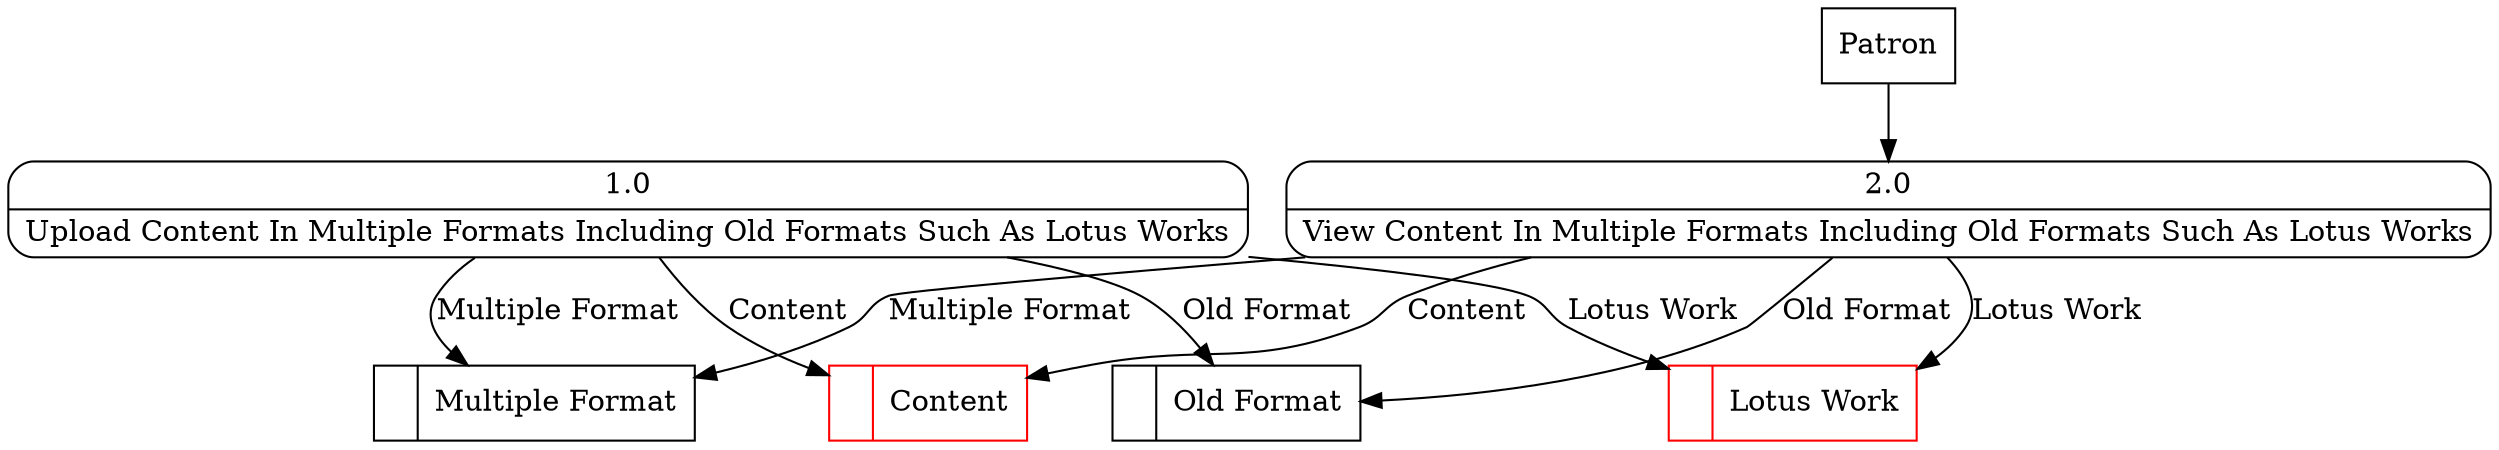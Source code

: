 digraph dfd2{ 
node[shape=record]
200 [label="<f0>  |<f1> Old Format " ];
201 [label="<f0>  |<f1> Content " color=red];
202 [label="<f0>  |<f1> Multiple Format " ];
203 [label="<f0>  |<f1> Lotus Work " color=red];
204 [label="Patron" shape=box];
205 [label="{<f0> 1.0|<f1> Upload Content In Multiple Formats Including Old Formats Such As Lotus Works }" shape=Mrecord];
206 [label="{<f0> 2.0|<f1> View Content In Multiple Formats Including Old Formats Such As Lotus Works }" shape=Mrecord];
204 -> 206
205 -> 203 [label="Lotus Work"]
205 -> 200 [label="Old Format"]
205 -> 202 [label="Multiple Format"]
205 -> 201 [label="Content"]
206 -> 201 [label="Content"]
206 -> 202 [label="Multiple Format"]
206 -> 200 [label="Old Format"]
206 -> 203 [label="Lotus Work"]
}